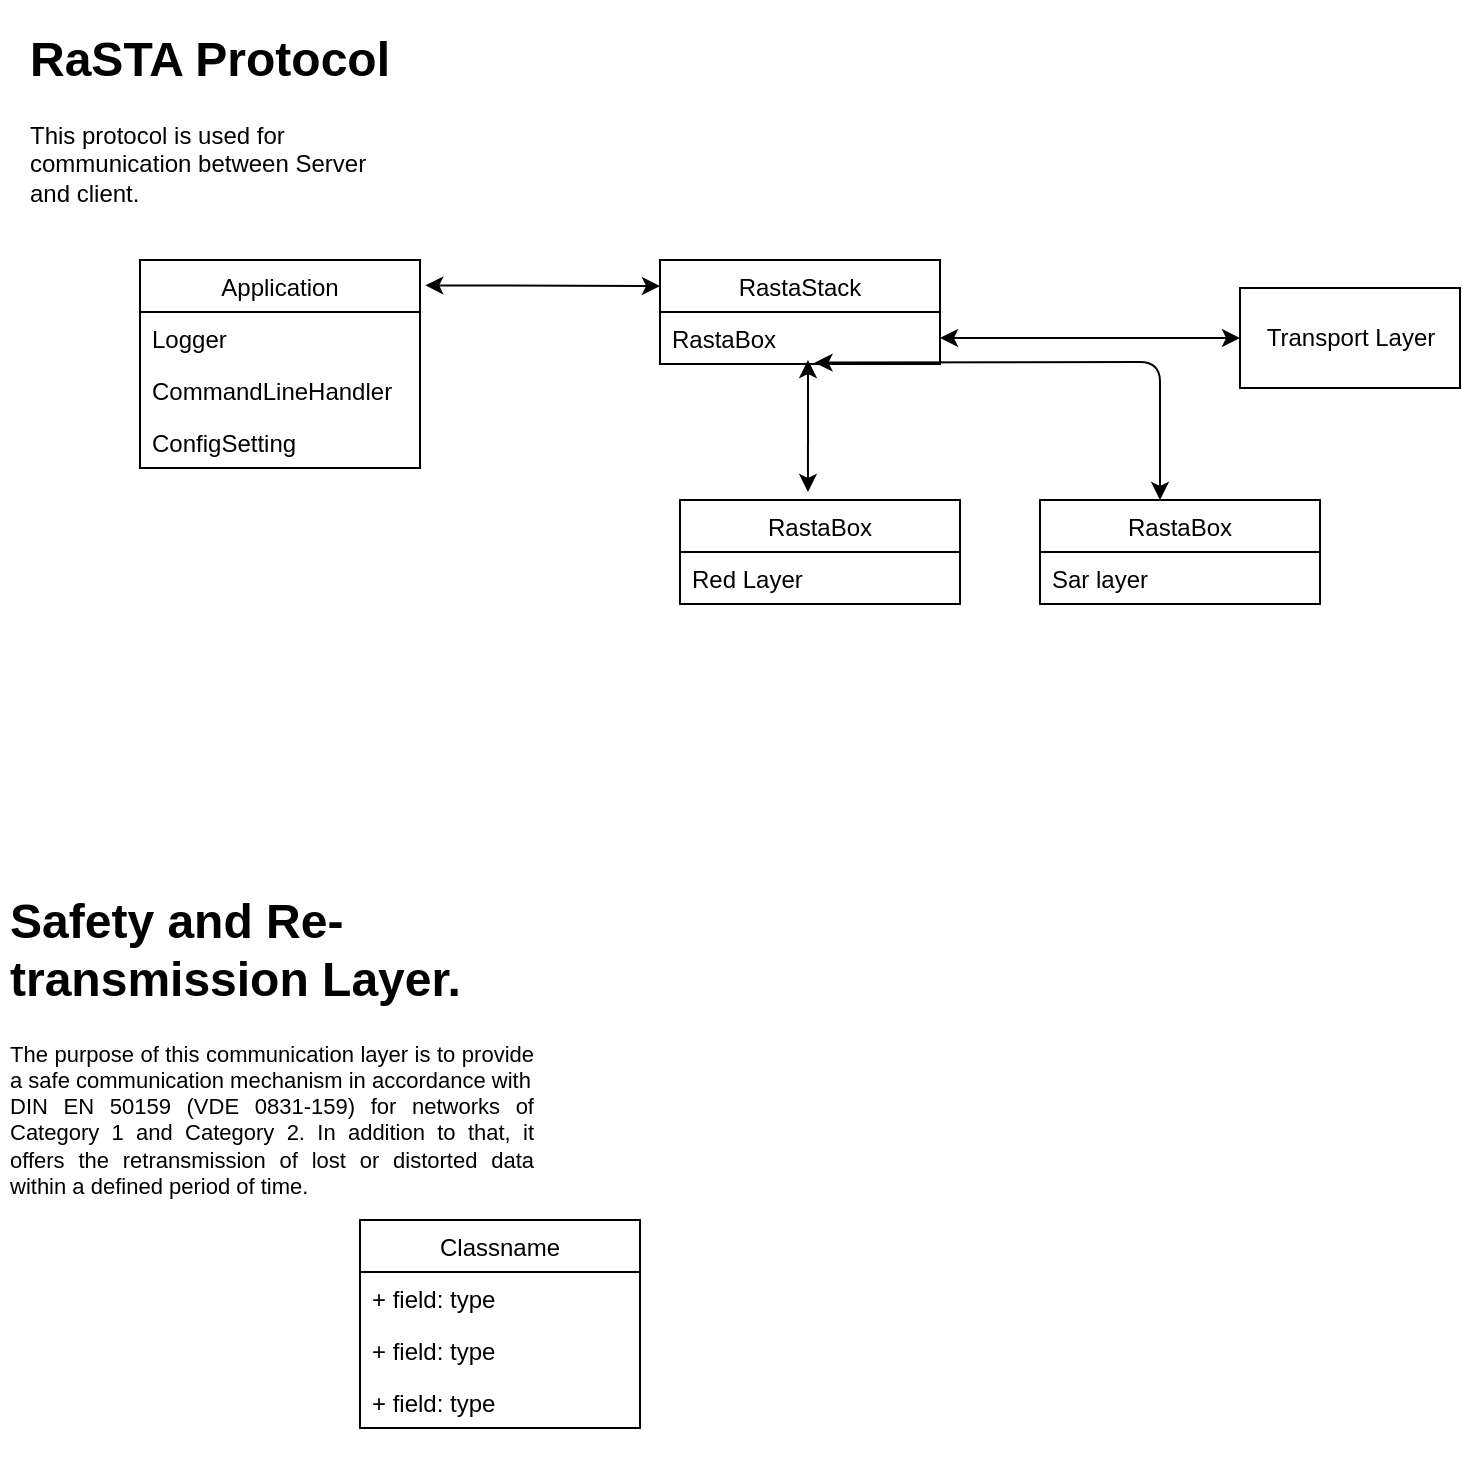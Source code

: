<mxfile version="13.6.6" type="github">
  <diagram id="C5RBs43oDa-KdzZeNtuy" name="Page-1">
    <mxGraphModel dx="782" dy="2775" grid="1" gridSize="10" guides="1" tooltips="1" connect="1" arrows="1" fold="1" page="1" pageScale="1" pageWidth="827" pageHeight="1169" math="0" shadow="0">
      <root>
        <mxCell id="WIyWlLk6GJQsqaUBKTNV-0" />
        <mxCell id="WIyWlLk6GJQsqaUBKTNV-1" parent="WIyWlLk6GJQsqaUBKTNV-0" />
        <mxCell id="DpAunE_y0u3pqvnu4Qd6-0" value="&lt;h1&gt;RaSTA Protocol&lt;/h1&gt;&lt;p&gt;This protocol is used for communication between Server and client.&lt;/p&gt;" style="text;html=1;strokeColor=none;fillColor=none;spacing=5;spacingTop=-20;whiteSpace=wrap;overflow=hidden;rounded=0;" vertex="1" parent="WIyWlLk6GJQsqaUBKTNV-1">
          <mxGeometry x="10" y="-1600" width="190" height="120" as="geometry" />
        </mxCell>
        <mxCell id="DpAunE_y0u3pqvnu4Qd6-2" value="Application" style="swimlane;fontStyle=0;childLayout=stackLayout;horizontal=1;startSize=26;fillColor=none;horizontalStack=0;resizeParent=1;resizeParentMax=0;resizeLast=0;collapsible=1;marginBottom=0;" vertex="1" parent="WIyWlLk6GJQsqaUBKTNV-1">
          <mxGeometry x="70" y="-1480" width="140" height="104" as="geometry" />
        </mxCell>
        <mxCell id="DpAunE_y0u3pqvnu4Qd6-3" value="Logger" style="text;strokeColor=none;fillColor=none;align=left;verticalAlign=top;spacingLeft=4;spacingRight=4;overflow=hidden;rotatable=0;points=[[0,0.5],[1,0.5]];portConstraint=eastwest;" vertex="1" parent="DpAunE_y0u3pqvnu4Qd6-2">
          <mxGeometry y="26" width="140" height="26" as="geometry" />
        </mxCell>
        <mxCell id="DpAunE_y0u3pqvnu4Qd6-4" value="CommandLineHandler" style="text;strokeColor=none;fillColor=none;align=left;verticalAlign=top;spacingLeft=4;spacingRight=4;overflow=hidden;rotatable=0;points=[[0,0.5],[1,0.5]];portConstraint=eastwest;" vertex="1" parent="DpAunE_y0u3pqvnu4Qd6-2">
          <mxGeometry y="52" width="140" height="26" as="geometry" />
        </mxCell>
        <mxCell id="DpAunE_y0u3pqvnu4Qd6-5" value="ConfigSetting " style="text;strokeColor=none;fillColor=none;align=left;verticalAlign=top;spacingLeft=4;spacingRight=4;overflow=hidden;rotatable=0;points=[[0,0.5],[1,0.5]];portConstraint=eastwest;" vertex="1" parent="DpAunE_y0u3pqvnu4Qd6-2">
          <mxGeometry y="78" width="140" height="26" as="geometry" />
        </mxCell>
        <mxCell id="DpAunE_y0u3pqvnu4Qd6-24" value="Transport Layer" style="html=1;" vertex="1" parent="WIyWlLk6GJQsqaUBKTNV-1">
          <mxGeometry x="620" y="-1466" width="110" height="50" as="geometry" />
        </mxCell>
        <mxCell id="DpAunE_y0u3pqvnu4Qd6-29" value="" style="endArrow=classic;startArrow=classic;html=1;exitX=1.019;exitY=0.122;exitDx=0;exitDy=0;exitPerimeter=0;entryX=0;entryY=0.25;entryDx=0;entryDy=0;" edge="1" parent="WIyWlLk6GJQsqaUBKTNV-1" source="DpAunE_y0u3pqvnu4Qd6-2" target="DpAunE_y0u3pqvnu4Qd6-7">
          <mxGeometry width="50" height="50" relative="1" as="geometry">
            <mxPoint x="360" y="-1430" as="sourcePoint" />
            <mxPoint x="410" y="-1480" as="targetPoint" />
          </mxGeometry>
        </mxCell>
        <mxCell id="DpAunE_y0u3pqvnu4Qd6-7" value="RastaStack" style="swimlane;fontStyle=0;childLayout=stackLayout;horizontal=1;startSize=26;fillColor=none;horizontalStack=0;resizeParent=1;resizeParentMax=0;resizeLast=0;collapsible=1;marginBottom=0;" vertex="1" parent="WIyWlLk6GJQsqaUBKTNV-1">
          <mxGeometry x="330" y="-1480" width="140" height="52" as="geometry" />
        </mxCell>
        <mxCell id="DpAunE_y0u3pqvnu4Qd6-8" value="RastaBox" style="text;strokeColor=none;fillColor=none;align=left;verticalAlign=top;spacingLeft=4;spacingRight=4;overflow=hidden;rotatable=0;points=[[0,0.5],[1,0.5]];portConstraint=eastwest;" vertex="1" parent="DpAunE_y0u3pqvnu4Qd6-7">
          <mxGeometry y="26" width="140" height="26" as="geometry" />
        </mxCell>
        <mxCell id="DpAunE_y0u3pqvnu4Qd6-30" value="" style="endArrow=classic;startArrow=classic;html=1;exitX=1;exitY=0.5;exitDx=0;exitDy=0;entryX=0;entryY=0.5;entryDx=0;entryDy=0;" edge="1" parent="WIyWlLk6GJQsqaUBKTNV-1" source="DpAunE_y0u3pqvnu4Qd6-8" target="DpAunE_y0u3pqvnu4Qd6-24">
          <mxGeometry width="50" height="50" relative="1" as="geometry">
            <mxPoint x="500" y="-1400" as="sourcePoint" />
            <mxPoint x="550" y="-1450" as="targetPoint" />
            <Array as="points" />
          </mxGeometry>
        </mxCell>
        <mxCell id="DpAunE_y0u3pqvnu4Qd6-15" value="RastaBox" style="swimlane;fontStyle=0;childLayout=stackLayout;horizontal=1;startSize=26;fillColor=none;horizontalStack=0;resizeParent=1;resizeParentMax=0;resizeLast=0;collapsible=1;marginBottom=0;" vertex="1" parent="WIyWlLk6GJQsqaUBKTNV-1">
          <mxGeometry x="340" y="-1360" width="140" height="52" as="geometry" />
        </mxCell>
        <mxCell id="DpAunE_y0u3pqvnu4Qd6-16" value="Red Layer" style="text;strokeColor=none;fillColor=none;align=left;verticalAlign=top;spacingLeft=4;spacingRight=4;overflow=hidden;rotatable=0;points=[[0,0.5],[1,0.5]];portConstraint=eastwest;" vertex="1" parent="DpAunE_y0u3pqvnu4Qd6-15">
          <mxGeometry y="26" width="140" height="26" as="geometry" />
        </mxCell>
        <mxCell id="DpAunE_y0u3pqvnu4Qd6-11" value="RastaBox" style="swimlane;fontStyle=0;childLayout=stackLayout;horizontal=1;startSize=26;fillColor=none;horizontalStack=0;resizeParent=1;resizeParentMax=0;resizeLast=0;collapsible=1;marginBottom=0;" vertex="1" parent="WIyWlLk6GJQsqaUBKTNV-1">
          <mxGeometry x="520" y="-1360" width="140" height="52" as="geometry" />
        </mxCell>
        <mxCell id="DpAunE_y0u3pqvnu4Qd6-12" value="Sar layer" style="text;strokeColor=none;fillColor=none;align=left;verticalAlign=top;spacingLeft=4;spacingRight=4;overflow=hidden;rotatable=0;points=[[0,0.5],[1,0.5]];portConstraint=eastwest;" vertex="1" parent="DpAunE_y0u3pqvnu4Qd6-11">
          <mxGeometry y="26" width="140" height="26" as="geometry" />
        </mxCell>
        <mxCell id="DpAunE_y0u3pqvnu4Qd6-31" value="" style="endArrow=classic;startArrow=classic;html=1;exitX=0.457;exitY=-0.077;exitDx=0;exitDy=0;exitPerimeter=0;" edge="1" parent="WIyWlLk6GJQsqaUBKTNV-1" source="DpAunE_y0u3pqvnu4Qd6-15">
          <mxGeometry width="50" height="50" relative="1" as="geometry">
            <mxPoint x="360" y="-1440" as="sourcePoint" />
            <mxPoint x="404" y="-1430" as="targetPoint" />
            <Array as="points" />
          </mxGeometry>
        </mxCell>
        <mxCell id="DpAunE_y0u3pqvnu4Qd6-33" value="" style="endArrow=classic;startArrow=classic;html=1;entryX=0.552;entryY=0.974;entryDx=0;entryDy=0;entryPerimeter=0;" edge="1" parent="WIyWlLk6GJQsqaUBKTNV-1" target="DpAunE_y0u3pqvnu4Qd6-8">
          <mxGeometry width="50" height="50" relative="1" as="geometry">
            <mxPoint x="580" y="-1360" as="sourcePoint" />
            <mxPoint x="630" y="-1410" as="targetPoint" />
            <Array as="points">
              <mxPoint x="580" y="-1429" />
            </Array>
          </mxGeometry>
        </mxCell>
        <mxCell id="DpAunE_y0u3pqvnu4Qd6-38" value="&lt;h1&gt;Safety and Re-transmission Layer.&lt;br&gt;&lt;/h1&gt;&lt;p&gt;&lt;/p&gt;&lt;div style=&quot;text-align: justify ; font-size: 11px&quot;&gt;&lt;font style=&quot;font-size: 11px&quot;&gt;The purpose of this communication layer is to provide a safe communication mechanism in accordance with&lt;/font&gt;&lt;/div&gt;&lt;div style=&quot;text-align: justify ; font-size: 11px&quot;&gt;&lt;span&gt;&lt;font style=&quot;font-size: 11px&quot;&gt;DIN EN 50159 (VDE 0831-159) for networks of Category 1 and Category 2. In addition to that, it offers the&amp;nbsp;&lt;/font&gt;&lt;/span&gt;&lt;span&gt;retransmission of lost or distorted data within a defined period of time.&lt;/span&gt;&lt;/div&gt;&lt;p&gt;&lt;/p&gt;" style="text;html=1;strokeColor=none;fillColor=none;spacing=5;spacingTop=-20;whiteSpace=wrap;overflow=hidden;rounded=0;" vertex="1" parent="WIyWlLk6GJQsqaUBKTNV-1">
          <mxGeometry y="-1169" width="270" height="289" as="geometry" />
        </mxCell>
        <mxCell id="DpAunE_y0u3pqvnu4Qd6-34" value="Classname" style="swimlane;fontStyle=0;childLayout=stackLayout;horizontal=1;startSize=26;fillColor=none;horizontalStack=0;resizeParent=1;resizeParentMax=0;resizeLast=0;collapsible=1;marginBottom=0;" vertex="1" parent="WIyWlLk6GJQsqaUBKTNV-1">
          <mxGeometry x="180" y="-1000" width="140" height="104" as="geometry" />
        </mxCell>
        <mxCell id="DpAunE_y0u3pqvnu4Qd6-35" value="+ field: type" style="text;strokeColor=none;fillColor=none;align=left;verticalAlign=top;spacingLeft=4;spacingRight=4;overflow=hidden;rotatable=0;points=[[0,0.5],[1,0.5]];portConstraint=eastwest;" vertex="1" parent="DpAunE_y0u3pqvnu4Qd6-34">
          <mxGeometry y="26" width="140" height="26" as="geometry" />
        </mxCell>
        <mxCell id="DpAunE_y0u3pqvnu4Qd6-36" value="+ field: type" style="text;strokeColor=none;fillColor=none;align=left;verticalAlign=top;spacingLeft=4;spacingRight=4;overflow=hidden;rotatable=0;points=[[0,0.5],[1,0.5]];portConstraint=eastwest;" vertex="1" parent="DpAunE_y0u3pqvnu4Qd6-34">
          <mxGeometry y="52" width="140" height="26" as="geometry" />
        </mxCell>
        <mxCell id="DpAunE_y0u3pqvnu4Qd6-37" value="+ field: type" style="text;strokeColor=none;fillColor=none;align=left;verticalAlign=top;spacingLeft=4;spacingRight=4;overflow=hidden;rotatable=0;points=[[0,0.5],[1,0.5]];portConstraint=eastwest;" vertex="1" parent="DpAunE_y0u3pqvnu4Qd6-34">
          <mxGeometry y="78" width="140" height="26" as="geometry" />
        </mxCell>
      </root>
    </mxGraphModel>
  </diagram>
</mxfile>
